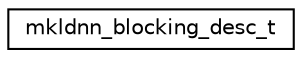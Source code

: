 digraph "Graphical Class Hierarchy"
{
  edge [fontname="Helvetica",fontsize="10",labelfontname="Helvetica",labelfontsize="10"];
  node [fontname="Helvetica",fontsize="10",shape=record];
  rankdir="LR";
  Node1 [label="mkldnn_blocking_desc_t",height=0.2,width=0.4,color="black", fillcolor="white", style="filled",URL="$structmkldnn__blocking__desc__t.html"];
}
